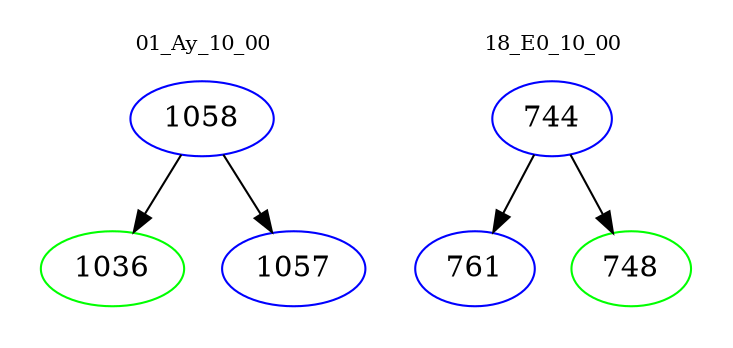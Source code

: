 digraph{
subgraph cluster_0 {
color = white
label = "01_Ay_10_00";
fontsize=10;
T0_1058 [label="1058", color="blue"]
T0_1058 -> T0_1036 [color="black"]
T0_1036 [label="1036", color="green"]
T0_1058 -> T0_1057 [color="black"]
T0_1057 [label="1057", color="blue"]
}
subgraph cluster_1 {
color = white
label = "18_E0_10_00";
fontsize=10;
T1_744 [label="744", color="blue"]
T1_744 -> T1_761 [color="black"]
T1_761 [label="761", color="blue"]
T1_744 -> T1_748 [color="black"]
T1_748 [label="748", color="green"]
}
}
